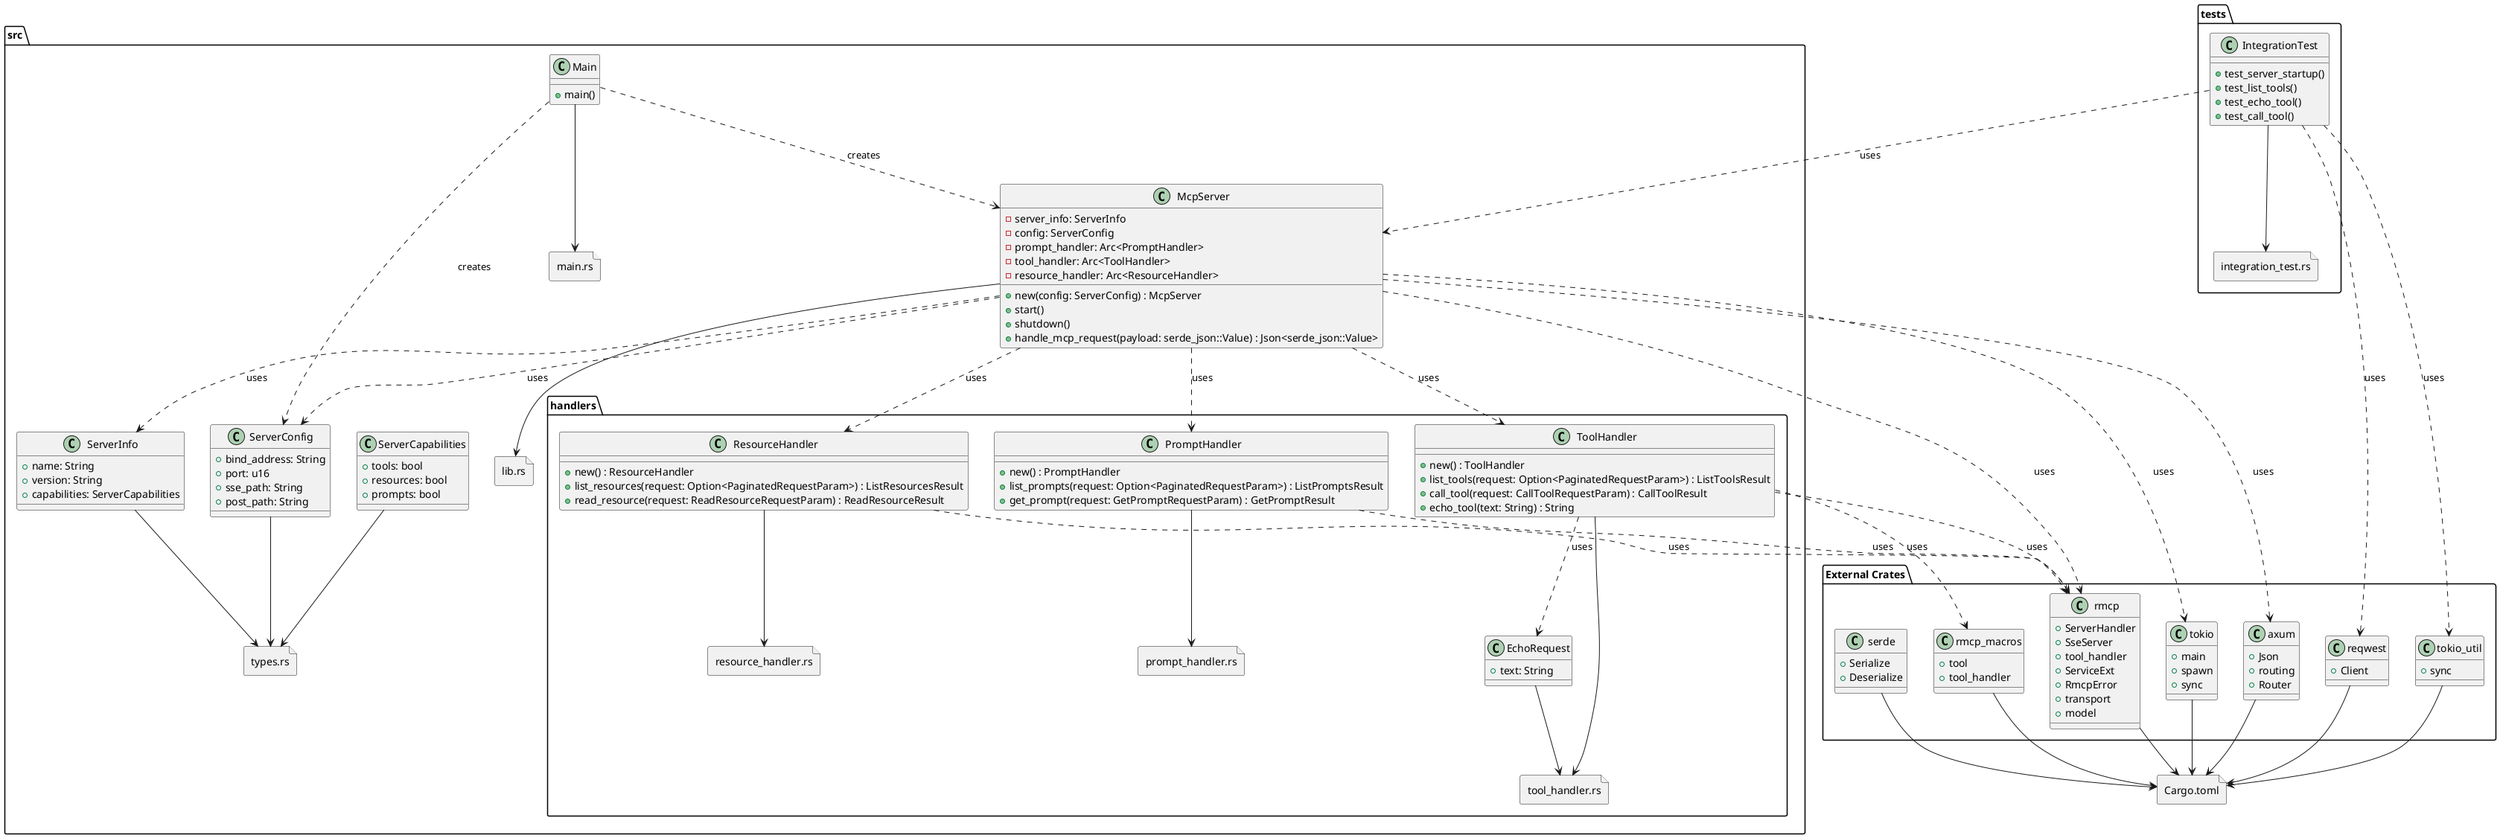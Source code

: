@startuml architecture
allowmixing

file "Cargo.toml" as cargo_toml

package "src" {
    file "main.rs" as main_rs
    class "Main" {
        +main()
    }
    
    file "lib.rs" as lib_rs
    class "McpServer" {
        -server_info: ServerInfo
        -config: ServerConfig
        -prompt_handler: Arc<PromptHandler>
        -tool_handler: Arc<ToolHandler>
        -resource_handler: Arc<ResourceHandler>
        +new(config: ServerConfig) : McpServer
        +start()
        +shutdown()
        +handle_mcp_request(payload: serde_json::Value) : Json<serde_json::Value>
    }
    
    package "handlers" {
        file "prompt_handler.rs" as prompt_handler_rs
        class "PromptHandler" {
            +new() : PromptHandler
            +list_prompts(request: Option<PaginatedRequestParam>) : ListPromptsResult
            +get_prompt(request: GetPromptRequestParam) : GetPromptResult
        }
        
        file "tool_handler.rs" as tool_handler_rs
        class "ToolHandler" {
            +new() : ToolHandler
            +list_tools(request: Option<PaginatedRequestParam>) : ListToolsResult
            +call_tool(request: CallToolRequestParam) : CallToolResult
            +echo_tool(text: String) : String
        }
        class "EchoRequest" {
            +text: String
        }
        
        file "resource_handler.rs" as resource_handler_rs
        class "ResourceHandler" {
            +new() : ResourceHandler
            +list_resources(request: Option<PaginatedRequestParam>) : ListResourcesResult
            +read_resource(request: ReadResourceRequestParam) : ReadResourceResult
        }
    }
    
    file "types.rs" as types_rs
    class "ServerInfo" {
        +name: String
        +version: String
        +capabilities: ServerCapabilities
    }
    class "ServerCapabilities" {
        +tools: bool
        +resources: bool
        +prompts: bool
    }
    class "ServerConfig" {
        +bind_address: String
        +port: u16
        +sse_path: String
        +post_path: String
    }
}

package "tests" {
    file "integration_test.rs" as integration_test_rs
    class "IntegrationTest" {
        +test_server_startup()
        +test_list_tools()
        +test_echo_tool()
        +test_call_tool()
    }
}

package "External Crates" {
    class "rmcp" {
        +ServerHandler
        +SseServer
        +tool_handler
        +ServiceExt
        +RmcpError
        +transport
        +model
    }
    class "tokio" {
        +main
        +spawn
        +sync
    }
    class "serde" {
        +Serialize
        +Deserialize
    }
    class "rmcp_macros" {
        +tool
        +tool_handler
    }
    class "tokio_util" {
        +sync
    }
    class "axum" {
        +Json
        +routing
        +Router
    }
    class "reqwest" {
        +Client
    }
}

Main --> main_rs
McpServer --> lib_rs
PromptHandler --> prompt_handler_rs
ToolHandler --> tool_handler_rs
ResourceHandler --> resource_handler_rs
EchoRequest --> tool_handler_rs
ServerInfo --> types_rs
ServerCapabilities --> types_rs
ServerConfig --> types_rs
IntegrationTest --> integration_test_rs
rmcp --> cargo_toml
tokio --> cargo_toml
serde --> cargo_toml
rmcp_macros --> cargo_toml
tokio_util --> cargo_toml
axum --> cargo_toml
reqwest --> cargo_toml

Main ..> McpServer : creates
Main ..> ServerConfig : creates
McpServer ..> PromptHandler : uses
McpServer ..> ToolHandler : uses
McpServer ..> ResourceHandler : uses
McpServer ..> rmcp : uses
McpServer ..> tokio : uses
McpServer ..> axum : uses
McpServer ..> ServerInfo : uses
McpServer ..> ServerConfig : uses
ToolHandler ..> rmcp : uses
ToolHandler ..> rmcp_macros : uses
ToolHandler ..> EchoRequest : uses
PromptHandler ..> rmcp : uses
ResourceHandler ..> rmcp : uses
IntegrationTest ..> McpServer : uses
IntegrationTest ..> tokio_util : uses
IntegrationTest ..> reqwest : uses

@enduml
